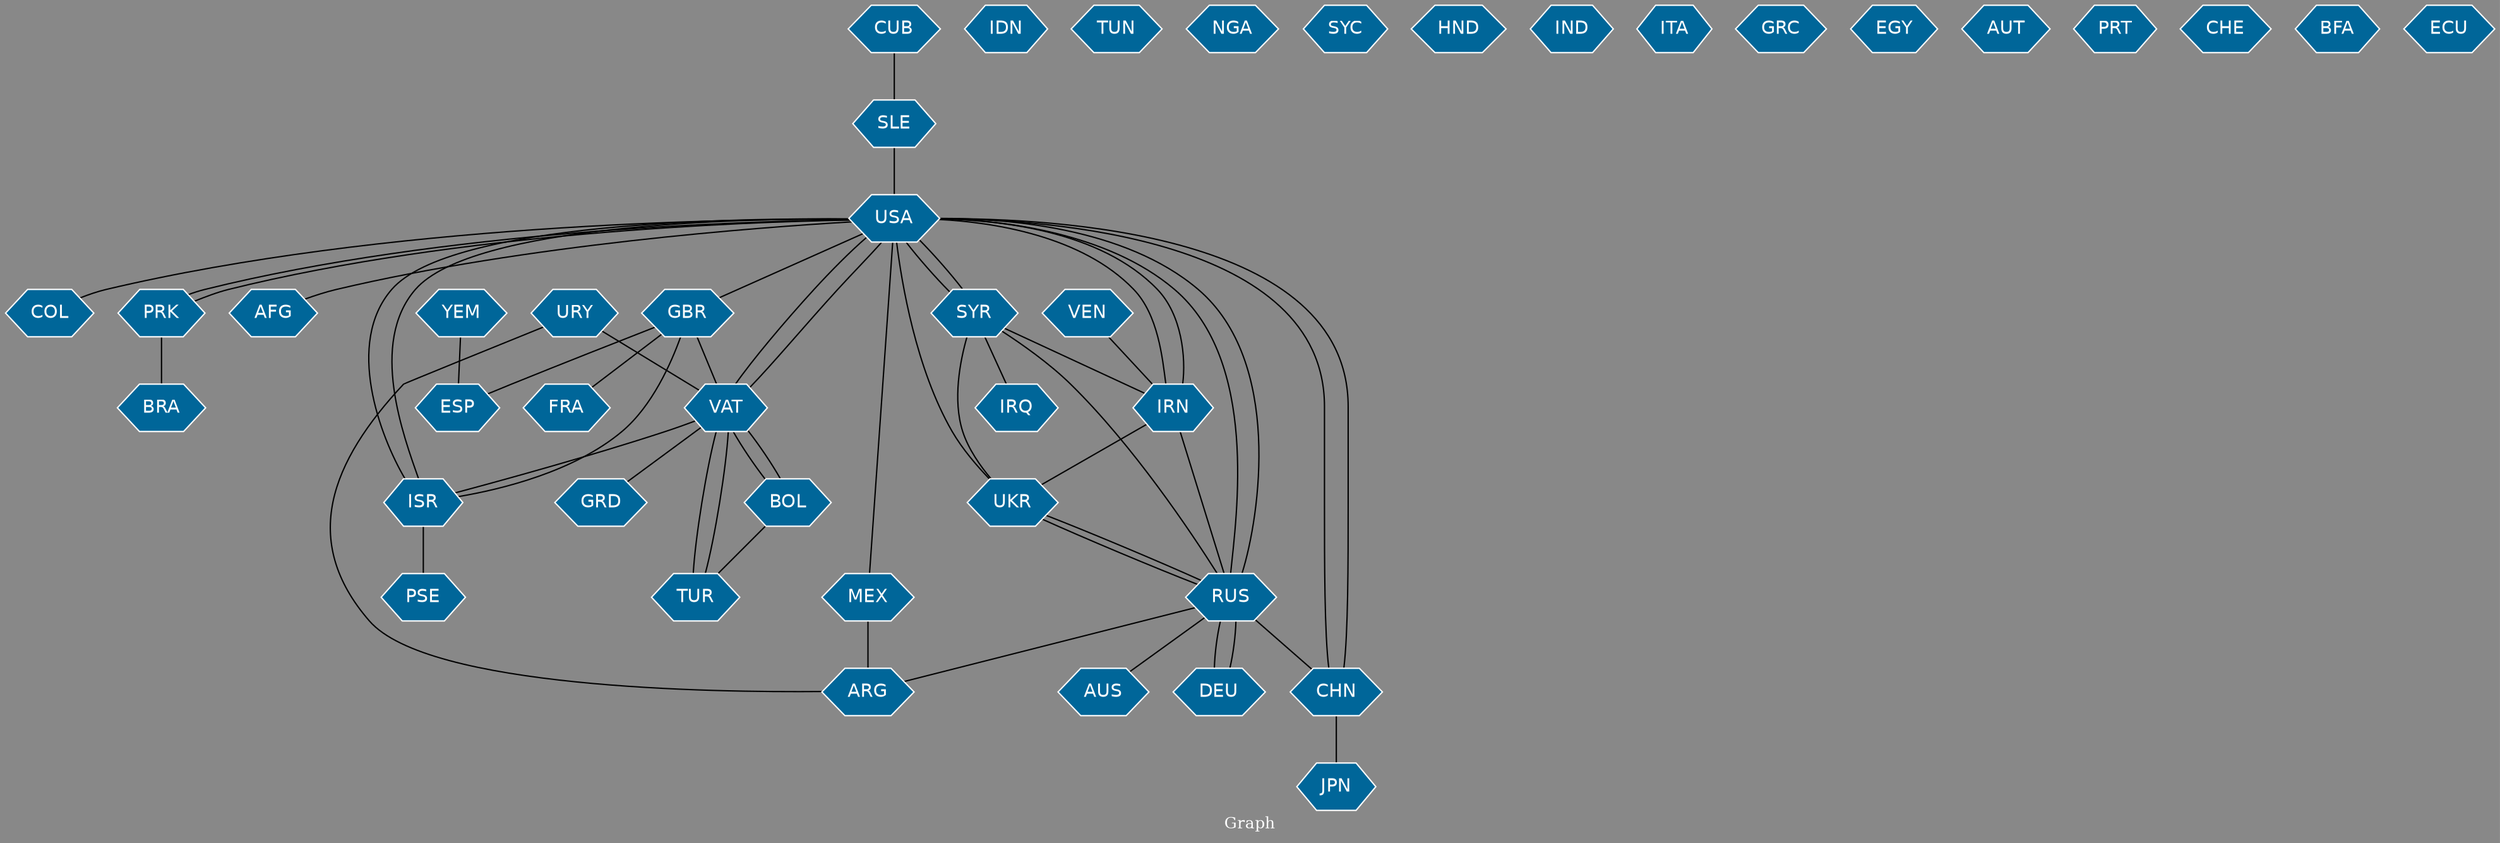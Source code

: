 // Countries together in item graph
graph {
	graph [bgcolor="#888888" fontcolor=white fontsize=12 label="Graph" outputorder=edgesfirst overlap=prism]
	node [color=white fillcolor="#006699" fontcolor=white fontname=Helvetica shape=hexagon style=filled]
	edge [arrowhead=open color=black fontcolor=white fontname=Courier fontsize=12]
		USA [label=USA]
		BRA [label=BRA]
		MEX [label=MEX]
		IRN [label=IRN]
		SLE [label=SLE]
		GBR [label=GBR]
		FRA [label=FRA]
		CHN [label=CHN]
		RUS [label=RUS]
		ISR [label=ISR]
		VAT [label=VAT]
		COL [label=COL]
		IDN [label=IDN]
		ESP [label=ESP]
		AUS [label=AUS]
		VEN [label=VEN]
		BOL [label=BOL]
		TUR [label=TUR]
		SYR [label=SYR]
		IRQ [label=IRQ]
		TUN [label=TUN]
		NGA [label=NGA]
		SYC [label=SYC]
		ARG [label=ARG]
		DEU [label=DEU]
		URY [label=URY]
		HND [label=HND]
		UKR [label=UKR]
		PSE [label=PSE]
		JPN [label=JPN]
		IND [label=IND]
		ITA [label=ITA]
		PRK [label=PRK]
		GRC [label=GRC]
		EGY [label=EGY]
		AUT [label=AUT]
		PRT [label=PRT]
		AFG [label=AFG]
		GRD [label=GRD]
		CHE [label=CHE]
		BFA [label=BFA]
		YEM [label=YEM]
		CUB [label=CUB]
		ECU [label=ECU]
			USA -- ISR [weight=1]
			SYR -- USA [weight=1]
			SYR -- IRQ [weight=1]
			PRK -- BRA [weight=1]
			USA -- AFG [weight=3]
			VAT -- BOL [weight=2]
			IRN -- RUS [weight=1]
			USA -- VAT [weight=2]
			BOL -- VAT [weight=1]
			DEU -- RUS [weight=1]
			VEN -- IRN [weight=1]
			VAT -- GRD [weight=1]
			VAT -- USA [weight=1]
			YEM -- ESP [weight=1]
			IRN -- UKR [weight=1]
			USA -- COL [weight=1]
			GBR -- FRA [weight=1]
			ISR -- PSE [weight=1]
			SLE -- USA [weight=1]
			SYR -- UKR [weight=1]
			BOL -- TUR [weight=2]
			VAT -- TUR [weight=3]
			UKR -- RUS [weight=1]
			SYR -- IRN [weight=1]
			USA -- SYR [weight=1]
			USA -- CHN [weight=3]
			TUR -- VAT [weight=3]
			ISR -- GBR [weight=1]
			URY -- VAT [weight=1]
			RUS -- USA [weight=3]
			CHN -- JPN [weight=1]
			RUS -- UKR [weight=1]
			USA -- RUS [weight=2]
			MEX -- ARG [weight=1]
			USA -- MEX [weight=1]
			SYR -- RUS [weight=1]
			IRN -- USA [weight=1]
			GBR -- ESP [weight=1]
			CHN -- USA [weight=2]
			ISR -- USA [weight=1]
			RUS -- ARG [weight=1]
			CUB -- SLE [weight=1]
			RUS -- DEU [weight=1]
			RUS -- AUS [weight=1]
			VAT -- ISR [weight=1]
			GBR -- VAT [weight=2]
			PRK -- USA [weight=1]
			USA -- GBR [weight=1]
			URY -- ARG [weight=1]
			RUS -- CHN [weight=3]
			USA -- UKR [weight=1]
			USA -- IRN [weight=1]
			USA -- PRK [weight=2]
}